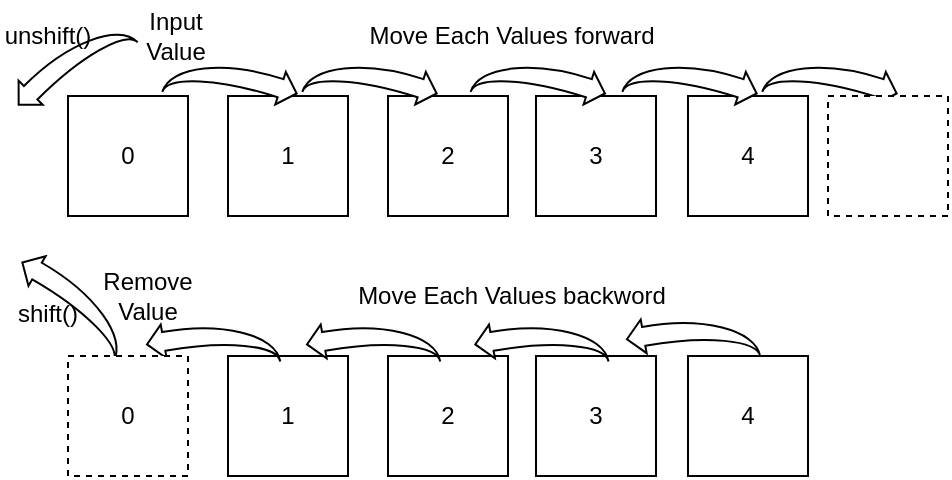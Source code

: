 <mxfile version="14.9.8" type="github">
  <diagram id="DFuUIDkGUYWDgCgqd3p5" name="Page-1">
    <mxGraphModel dx="794" dy="635" grid="1" gridSize="10" guides="1" tooltips="1" connect="1" arrows="1" fold="1" page="1" pageScale="1" pageWidth="827" pageHeight="1169" math="0" shadow="0">
      <root>
        <mxCell id="0" />
        <mxCell id="1" parent="0" />
        <mxCell id="DS7E4_nExzhwEGWsA5sy-1" value="0" style="rounded=0;whiteSpace=wrap;html=1;" vertex="1" parent="1">
          <mxGeometry x="120" y="260" width="60" height="60" as="geometry" />
        </mxCell>
        <mxCell id="DS7E4_nExzhwEGWsA5sy-2" value="1" style="rounded=0;whiteSpace=wrap;html=1;" vertex="1" parent="1">
          <mxGeometry x="200" y="260" width="60" height="60" as="geometry" />
        </mxCell>
        <mxCell id="DS7E4_nExzhwEGWsA5sy-3" value="3" style="rounded=0;whiteSpace=wrap;html=1;" vertex="1" parent="1">
          <mxGeometry x="354" y="260" width="60" height="60" as="geometry" />
        </mxCell>
        <mxCell id="DS7E4_nExzhwEGWsA5sy-4" value="2" style="rounded=0;whiteSpace=wrap;html=1;" vertex="1" parent="1">
          <mxGeometry x="280" y="260" width="60" height="60" as="geometry" />
        </mxCell>
        <mxCell id="DS7E4_nExzhwEGWsA5sy-5" value="4" style="rounded=0;whiteSpace=wrap;html=1;" vertex="1" parent="1">
          <mxGeometry x="430" y="260" width="60" height="60" as="geometry" />
        </mxCell>
        <mxCell id="DS7E4_nExzhwEGWsA5sy-6" value="" style="html=1;shadow=0;dashed=0;align=center;verticalAlign=middle;shape=mxgraph.arrows2.jumpInArrow;dy=4.77;dx=8.48;arrowHead=17.07;rotation=-225;flipH=0;flipV=1;" vertex="1" parent="1">
          <mxGeometry x="90.0" y="231.46" width="64.14" height="28.54" as="geometry" />
        </mxCell>
        <mxCell id="DS7E4_nExzhwEGWsA5sy-8" value="Input&lt;br&gt;Value" style="text;html=1;strokeColor=none;fillColor=none;align=center;verticalAlign=middle;whiteSpace=wrap;rounded=0;" vertex="1" parent="1">
          <mxGeometry x="154.14" y="220" width="40" height="20" as="geometry" />
        </mxCell>
        <mxCell id="DS7E4_nExzhwEGWsA5sy-9" value="unshift()" style="text;html=1;strokeColor=none;fillColor=none;align=center;verticalAlign=middle;whiteSpace=wrap;rounded=0;" vertex="1" parent="1">
          <mxGeometry x="90" y="220" width="40" height="20" as="geometry" />
        </mxCell>
        <mxCell id="DS7E4_nExzhwEGWsA5sy-10" value="" style="html=1;shadow=0;dashed=0;align=center;verticalAlign=middle;shape=mxgraph.arrows2.jumpInArrow;dy=4.77;dx=8.48;arrowHead=17.07;rotation=18;flipH=0;flipV=0;" vertex="1" parent="1">
          <mxGeometry x="170" y="240" width="64.14" height="28.54" as="geometry" />
        </mxCell>
        <mxCell id="DS7E4_nExzhwEGWsA5sy-11" value="" style="html=1;shadow=0;dashed=0;align=center;verticalAlign=middle;shape=mxgraph.arrows2.jumpInArrow;dy=4.77;dx=8.48;arrowHead=17.07;rotation=18;flipH=0;flipV=0;" vertex="1" parent="1">
          <mxGeometry x="240" y="240" width="64.14" height="28.54" as="geometry" />
        </mxCell>
        <mxCell id="DS7E4_nExzhwEGWsA5sy-12" value="" style="html=1;shadow=0;dashed=0;align=center;verticalAlign=middle;shape=mxgraph.arrows2.jumpInArrow;dy=4.77;dx=8.48;arrowHead=17.07;rotation=18;flipH=0;flipV=0;" vertex="1" parent="1">
          <mxGeometry x="324.14" y="240" width="64.14" height="28.54" as="geometry" />
        </mxCell>
        <mxCell id="DS7E4_nExzhwEGWsA5sy-14" value="" style="html=1;shadow=0;dashed=0;align=center;verticalAlign=middle;shape=mxgraph.arrows2.jumpInArrow;dy=4.77;dx=8.48;arrowHead=17.07;rotation=18;flipH=0;flipV=0;" vertex="1" parent="1">
          <mxGeometry x="400" y="240" width="64.14" height="28.54" as="geometry" />
        </mxCell>
        <mxCell id="DS7E4_nExzhwEGWsA5sy-15" value="" style="html=1;shadow=0;dashed=0;align=center;verticalAlign=middle;shape=mxgraph.arrows2.jumpInArrow;dy=4.77;dx=8.48;arrowHead=17.07;rotation=18;flipH=0;flipV=0;" vertex="1" parent="1">
          <mxGeometry x="470" y="240" width="64.14" height="28.54" as="geometry" />
        </mxCell>
        <mxCell id="DS7E4_nExzhwEGWsA5sy-17" value="" style="rounded=0;whiteSpace=wrap;html=1;dashed=1;" vertex="1" parent="1">
          <mxGeometry x="500" y="260" width="60" height="60" as="geometry" />
        </mxCell>
        <mxCell id="DS7E4_nExzhwEGWsA5sy-18" value="Move Each Values forward" style="text;html=1;strokeColor=none;fillColor=none;align=center;verticalAlign=middle;whiteSpace=wrap;rounded=0;" vertex="1" parent="1">
          <mxGeometry x="254.14" y="220" width="175.86" height="20" as="geometry" />
        </mxCell>
        <mxCell id="DS7E4_nExzhwEGWsA5sy-35" value="1" style="rounded=0;whiteSpace=wrap;html=1;" vertex="1" parent="1">
          <mxGeometry x="200" y="390" width="60" height="60" as="geometry" />
        </mxCell>
        <mxCell id="DS7E4_nExzhwEGWsA5sy-36" value="3" style="rounded=0;whiteSpace=wrap;html=1;" vertex="1" parent="1">
          <mxGeometry x="354" y="390" width="60" height="60" as="geometry" />
        </mxCell>
        <mxCell id="DS7E4_nExzhwEGWsA5sy-37" value="2" style="rounded=0;whiteSpace=wrap;html=1;" vertex="1" parent="1">
          <mxGeometry x="280" y="390" width="60" height="60" as="geometry" />
        </mxCell>
        <mxCell id="DS7E4_nExzhwEGWsA5sy-38" value="4" style="rounded=0;whiteSpace=wrap;html=1;" vertex="1" parent="1">
          <mxGeometry x="430" y="390" width="60" height="60" as="geometry" />
        </mxCell>
        <mxCell id="DS7E4_nExzhwEGWsA5sy-39" value="" style="html=1;shadow=0;dashed=0;align=center;verticalAlign=middle;shape=mxgraph.arrows2.jumpInArrow;dy=4.77;dx=8.48;arrowHead=17.07;rotation=-150;flipH=0;flipV=1;" vertex="1" parent="1">
          <mxGeometry x="90.0" y="350.0" width="64.14" height="28.54" as="geometry" />
        </mxCell>
        <mxCell id="DS7E4_nExzhwEGWsA5sy-40" value="Remove&lt;br&gt;Value" style="text;html=1;strokeColor=none;fillColor=none;align=center;verticalAlign=middle;whiteSpace=wrap;rounded=0;" vertex="1" parent="1">
          <mxGeometry x="140" y="350" width="40" height="20" as="geometry" />
        </mxCell>
        <mxCell id="DS7E4_nExzhwEGWsA5sy-42" value="" style="html=1;shadow=0;dashed=0;align=center;verticalAlign=middle;shape=mxgraph.arrows2.jumpInArrow;dy=4.77;dx=8.48;arrowHead=17.07;rotation=-10;flipH=1;flipV=0;" vertex="1" parent="1">
          <mxGeometry x="160" y="370" width="64.14" height="28.54" as="geometry" />
        </mxCell>
        <mxCell id="DS7E4_nExzhwEGWsA5sy-47" value="0" style="rounded=0;whiteSpace=wrap;html=1;dashed=1;" vertex="1" parent="1">
          <mxGeometry x="120" y="390" width="60" height="60" as="geometry" />
        </mxCell>
        <mxCell id="DS7E4_nExzhwEGWsA5sy-48" value="Move Each Values backword" style="text;html=1;strokeColor=none;fillColor=none;align=center;verticalAlign=middle;whiteSpace=wrap;rounded=0;" vertex="1" parent="1">
          <mxGeometry x="254.14" y="350" width="175.86" height="20" as="geometry" />
        </mxCell>
        <mxCell id="DS7E4_nExzhwEGWsA5sy-49" value="shift()" style="text;html=1;strokeColor=none;fillColor=none;align=center;verticalAlign=middle;whiteSpace=wrap;rounded=0;" vertex="1" parent="1">
          <mxGeometry x="90" y="358.54" width="40" height="20" as="geometry" />
        </mxCell>
        <mxCell id="DS7E4_nExzhwEGWsA5sy-51" value="" style="html=1;shadow=0;dashed=0;align=center;verticalAlign=middle;shape=mxgraph.arrows2.jumpInArrow;dy=4.77;dx=8.48;arrowHead=17.07;rotation=-10;flipH=1;flipV=0;" vertex="1" parent="1">
          <mxGeometry x="240" y="370" width="64.14" height="28.54" as="geometry" />
        </mxCell>
        <mxCell id="DS7E4_nExzhwEGWsA5sy-52" value="" style="html=1;shadow=0;dashed=0;align=center;verticalAlign=middle;shape=mxgraph.arrows2.jumpInArrow;dy=4.77;dx=8.48;arrowHead=17.07;rotation=-10;flipH=1;flipV=0;" vertex="1" parent="1">
          <mxGeometry x="324.14" y="370" width="64.14" height="28.54" as="geometry" />
        </mxCell>
        <mxCell id="DS7E4_nExzhwEGWsA5sy-53" value="" style="html=1;shadow=0;dashed=0;align=center;verticalAlign=middle;shape=mxgraph.arrows2.jumpInArrow;dy=4.77;dx=8.48;arrowHead=17.07;rotation=-10;flipH=1;flipV=0;" vertex="1" parent="1">
          <mxGeometry x="400" y="367.46" width="64.14" height="28.54" as="geometry" />
        </mxCell>
      </root>
    </mxGraphModel>
  </diagram>
</mxfile>

